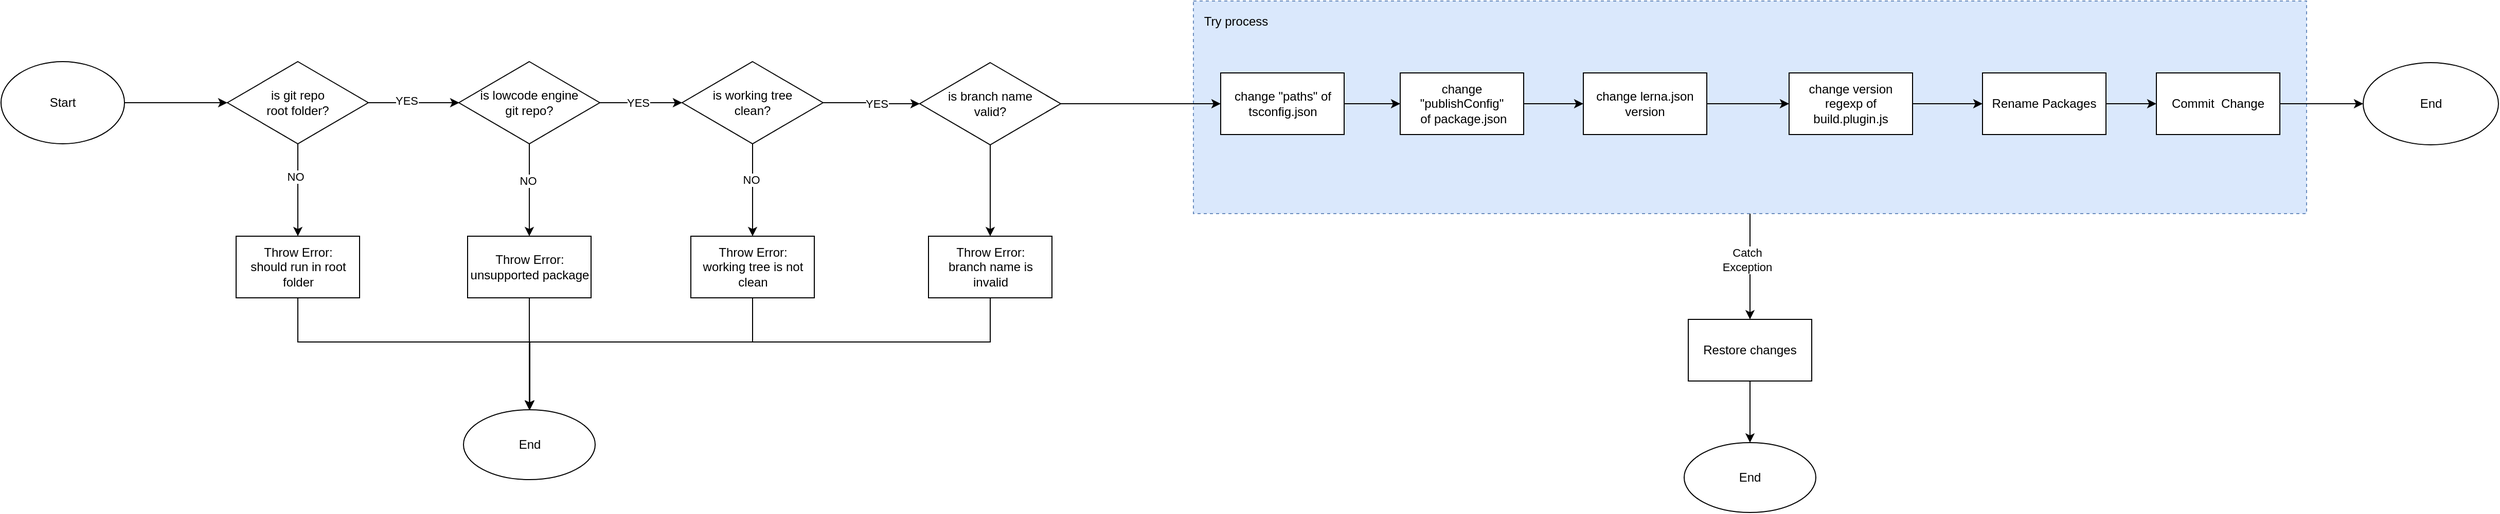 <mxfile version="22.1.0" type="github">
  <diagram id="C5RBs43oDa-KdzZeNtuy" name="Page-1">
    <mxGraphModel dx="2460" dy="1142" grid="0" gridSize="10" guides="1" tooltips="1" connect="1" arrows="1" fold="1" page="0" pageScale="1" pageWidth="827" pageHeight="1169" math="0" shadow="0">
      <root>
        <mxCell id="WIyWlLk6GJQsqaUBKTNV-0" />
        <mxCell id="WIyWlLk6GJQsqaUBKTNV-1" parent="WIyWlLk6GJQsqaUBKTNV-0" />
        <mxCell id="woDvHZoypQkjEkuBzT4G-44" value="" style="edgeStyle=orthogonalEdgeStyle;rounded=0;orthogonalLoop=1;jettySize=auto;html=1;" parent="WIyWlLk6GJQsqaUBKTNV-1" source="woDvHZoypQkjEkuBzT4G-41" target="woDvHZoypQkjEkuBzT4G-43" edge="1">
          <mxGeometry relative="1" as="geometry" />
        </mxCell>
        <mxCell id="woDvHZoypQkjEkuBzT4G-45" value="Catch&lt;br&gt;Exception" style="edgeLabel;html=1;align=center;verticalAlign=middle;resizable=0;points=[];" parent="woDvHZoypQkjEkuBzT4G-44" vertex="1" connectable="0">
          <mxGeometry x="-0.14" y="-3" relative="1" as="geometry">
            <mxPoint as="offset" />
          </mxGeometry>
        </mxCell>
        <mxCell id="woDvHZoypQkjEkuBzT4G-41" value="" style="rounded=0;whiteSpace=wrap;html=1;dashed=1;fillColor=#dae8fc;strokeColor=#6c8ebf;" parent="WIyWlLk6GJQsqaUBKTNV-1" vertex="1">
          <mxGeometry x="1010" y="196" width="1082" height="207" as="geometry" />
        </mxCell>
        <mxCell id="woDvHZoypQkjEkuBzT4G-4" value="" style="edgeStyle=orthogonalEdgeStyle;rounded=0;orthogonalLoop=1;jettySize=auto;html=1;" parent="WIyWlLk6GJQsqaUBKTNV-1" source="woDvHZoypQkjEkuBzT4G-0" target="woDvHZoypQkjEkuBzT4G-3" edge="1">
          <mxGeometry relative="1" as="geometry" />
        </mxCell>
        <mxCell id="woDvHZoypQkjEkuBzT4G-0" value="Start" style="ellipse;whiteSpace=wrap;html=1;" parent="WIyWlLk6GJQsqaUBKTNV-1" vertex="1">
          <mxGeometry x="-149" y="255" width="120" height="80" as="geometry" />
        </mxCell>
        <mxCell id="woDvHZoypQkjEkuBzT4G-6" value="" style="edgeStyle=orthogonalEdgeStyle;rounded=0;orthogonalLoop=1;jettySize=auto;html=1;" parent="WIyWlLk6GJQsqaUBKTNV-1" source="woDvHZoypQkjEkuBzT4G-3" target="woDvHZoypQkjEkuBzT4G-5" edge="1">
          <mxGeometry relative="1" as="geometry" />
        </mxCell>
        <mxCell id="woDvHZoypQkjEkuBzT4G-8" value="NO" style="edgeLabel;html=1;align=center;verticalAlign=middle;resizable=0;points=[];" parent="woDvHZoypQkjEkuBzT4G-6" vertex="1" connectable="0">
          <mxGeometry x="-0.289" y="-3" relative="1" as="geometry">
            <mxPoint as="offset" />
          </mxGeometry>
        </mxCell>
        <mxCell id="woDvHZoypQkjEkuBzT4G-10" value="" style="edgeStyle=orthogonalEdgeStyle;rounded=0;orthogonalLoop=1;jettySize=auto;html=1;" parent="WIyWlLk6GJQsqaUBKTNV-1" source="woDvHZoypQkjEkuBzT4G-3" edge="1">
          <mxGeometry relative="1" as="geometry">
            <mxPoint x="296.5" y="295" as="targetPoint" />
          </mxGeometry>
        </mxCell>
        <mxCell id="woDvHZoypQkjEkuBzT4G-11" value="YES" style="edgeLabel;html=1;align=center;verticalAlign=middle;resizable=0;points=[];" parent="woDvHZoypQkjEkuBzT4G-10" vertex="1" connectable="0">
          <mxGeometry x="-0.254" y="-3" relative="1" as="geometry">
            <mxPoint x="4" y="-5" as="offset" />
          </mxGeometry>
        </mxCell>
        <mxCell id="woDvHZoypQkjEkuBzT4G-3" value="is git repo&lt;br&gt;root folder?" style="rhombus;whiteSpace=wrap;html=1;" parent="WIyWlLk6GJQsqaUBKTNV-1" vertex="1">
          <mxGeometry x="71" y="255" width="137" height="80" as="geometry" />
        </mxCell>
        <mxCell id="woDvHZoypQkjEkuBzT4G-30" style="edgeStyle=orthogonalEdgeStyle;rounded=0;orthogonalLoop=1;jettySize=auto;html=1;" parent="WIyWlLk6GJQsqaUBKTNV-1" source="woDvHZoypQkjEkuBzT4G-5" target="woDvHZoypQkjEkuBzT4G-27" edge="1">
          <mxGeometry relative="1" as="geometry">
            <Array as="points">
              <mxPoint x="140" y="528" />
              <mxPoint x="365" y="528" />
            </Array>
          </mxGeometry>
        </mxCell>
        <mxCell id="woDvHZoypQkjEkuBzT4G-5" value="Throw Error:&lt;br&gt;should run in root folder" style="whiteSpace=wrap;html=1;" parent="WIyWlLk6GJQsqaUBKTNV-1" vertex="1">
          <mxGeometry x="79.5" y="425" width="120" height="60" as="geometry" />
        </mxCell>
        <mxCell id="woDvHZoypQkjEkuBzT4G-16" value="" style="edgeStyle=orthogonalEdgeStyle;rounded=0;orthogonalLoop=1;jettySize=auto;html=1;" parent="WIyWlLk6GJQsqaUBKTNV-1" source="woDvHZoypQkjEkuBzT4G-12" target="woDvHZoypQkjEkuBzT4G-15" edge="1">
          <mxGeometry relative="1" as="geometry" />
        </mxCell>
        <mxCell id="woDvHZoypQkjEkuBzT4G-18" value="YES" style="edgeLabel;html=1;align=center;verticalAlign=middle;resizable=0;points=[];" parent="woDvHZoypQkjEkuBzT4G-16" vertex="1" connectable="0">
          <mxGeometry x="-0.05" y="-4" relative="1" as="geometry">
            <mxPoint x="-1" y="-4" as="offset" />
          </mxGeometry>
        </mxCell>
        <mxCell id="woDvHZoypQkjEkuBzT4G-22" value="" style="edgeStyle=orthogonalEdgeStyle;rounded=0;orthogonalLoop=1;jettySize=auto;html=1;" parent="WIyWlLk6GJQsqaUBKTNV-1" source="woDvHZoypQkjEkuBzT4G-12" target="woDvHZoypQkjEkuBzT4G-21" edge="1">
          <mxGeometry relative="1" as="geometry" />
        </mxCell>
        <mxCell id="woDvHZoypQkjEkuBzT4G-23" value="NO" style="edgeLabel;html=1;align=center;verticalAlign=middle;resizable=0;points=[];" parent="woDvHZoypQkjEkuBzT4G-22" vertex="1" connectable="0">
          <mxGeometry x="-0.2" y="-2" relative="1" as="geometry">
            <mxPoint as="offset" />
          </mxGeometry>
        </mxCell>
        <mxCell id="woDvHZoypQkjEkuBzT4G-12" value="is lowcode engine&lt;br&gt;git repo?" style="rhombus;whiteSpace=wrap;html=1;" parent="WIyWlLk6GJQsqaUBKTNV-1" vertex="1">
          <mxGeometry x="296" y="255" width="137" height="80" as="geometry" />
        </mxCell>
        <mxCell id="woDvHZoypQkjEkuBzT4G-25" value="" style="edgeStyle=orthogonalEdgeStyle;rounded=0;orthogonalLoop=1;jettySize=auto;html=1;" parent="WIyWlLk6GJQsqaUBKTNV-1" source="woDvHZoypQkjEkuBzT4G-15" target="woDvHZoypQkjEkuBzT4G-24" edge="1">
          <mxGeometry relative="1" as="geometry" />
        </mxCell>
        <mxCell id="woDvHZoypQkjEkuBzT4G-26" value="NO" style="edgeLabel;html=1;align=center;verticalAlign=middle;resizable=0;points=[];" parent="woDvHZoypQkjEkuBzT4G-25" vertex="1" connectable="0">
          <mxGeometry x="-0.222" y="-2" relative="1" as="geometry">
            <mxPoint as="offset" />
          </mxGeometry>
        </mxCell>
        <mxCell id="woDvHZoypQkjEkuBzT4G-15" value="is working tree &lt;br&gt;clean?" style="rhombus;whiteSpace=wrap;html=1;" parent="WIyWlLk6GJQsqaUBKTNV-1" vertex="1">
          <mxGeometry x="513" y="255" width="137" height="80" as="geometry" />
        </mxCell>
        <mxCell id="woDvHZoypQkjEkuBzT4G-33" value="" style="edgeStyle=orthogonalEdgeStyle;rounded=0;orthogonalLoop=1;jettySize=auto;html=1;" parent="WIyWlLk6GJQsqaUBKTNV-1" source="woDvHZoypQkjEkuBzT4G-19" target="woDvHZoypQkjEkuBzT4G-32" edge="1">
          <mxGeometry relative="1" as="geometry" />
        </mxCell>
        <mxCell id="woDvHZoypQkjEkuBzT4G-19" value="change &quot;paths&quot; of tsconfig.json" style="whiteSpace=wrap;html=1;" parent="WIyWlLk6GJQsqaUBKTNV-1" vertex="1">
          <mxGeometry x="1036.5" y="266" width="120" height="60" as="geometry" />
        </mxCell>
        <mxCell id="woDvHZoypQkjEkuBzT4G-28" value="" style="edgeStyle=orthogonalEdgeStyle;rounded=0;orthogonalLoop=1;jettySize=auto;html=1;" parent="WIyWlLk6GJQsqaUBKTNV-1" source="woDvHZoypQkjEkuBzT4G-21" target="woDvHZoypQkjEkuBzT4G-27" edge="1">
          <mxGeometry relative="1" as="geometry" />
        </mxCell>
        <mxCell id="woDvHZoypQkjEkuBzT4G-21" value="Throw Error:&lt;br&gt;unsupported package" style="whiteSpace=wrap;html=1;" parent="WIyWlLk6GJQsqaUBKTNV-1" vertex="1">
          <mxGeometry x="304.5" y="425" width="120" height="60" as="geometry" />
        </mxCell>
        <mxCell id="woDvHZoypQkjEkuBzT4G-31" style="edgeStyle=orthogonalEdgeStyle;rounded=0;orthogonalLoop=1;jettySize=auto;html=1;" parent="WIyWlLk6GJQsqaUBKTNV-1" source="woDvHZoypQkjEkuBzT4G-24" target="woDvHZoypQkjEkuBzT4G-27" edge="1">
          <mxGeometry relative="1" as="geometry">
            <Array as="points">
              <mxPoint x="582" y="528" />
              <mxPoint x="365" y="528" />
            </Array>
          </mxGeometry>
        </mxCell>
        <mxCell id="woDvHZoypQkjEkuBzT4G-24" value="Throw Error:&lt;br&gt;working tree is not clean" style="whiteSpace=wrap;html=1;" parent="WIyWlLk6GJQsqaUBKTNV-1" vertex="1">
          <mxGeometry x="521.5" y="425" width="120" height="60" as="geometry" />
        </mxCell>
        <mxCell id="woDvHZoypQkjEkuBzT4G-27" value="End" style="ellipse;whiteSpace=wrap;html=1;" parent="WIyWlLk6GJQsqaUBKTNV-1" vertex="1">
          <mxGeometry x="300.5" y="594" width="128" height="68" as="geometry" />
        </mxCell>
        <mxCell id="woDvHZoypQkjEkuBzT4G-49" style="edgeStyle=orthogonalEdgeStyle;rounded=0;orthogonalLoop=1;jettySize=auto;html=1;" parent="WIyWlLk6GJQsqaUBKTNV-1" source="ut3Lwx-oATl9ZPh5UCQc-7" target="woDvHZoypQkjEkuBzT4G-48" edge="1">
          <mxGeometry relative="1" as="geometry" />
        </mxCell>
        <mxCell id="woDvHZoypQkjEkuBzT4G-32" value="change &quot;publishConfig&quot;&lt;br&gt;&amp;nbsp;of package.json" style="whiteSpace=wrap;html=1;" parent="WIyWlLk6GJQsqaUBKTNV-1" vertex="1">
          <mxGeometry x="1211" y="266" width="120" height="60" as="geometry" />
        </mxCell>
        <mxCell id="woDvHZoypQkjEkuBzT4G-38" value="" style="edgeStyle=orthogonalEdgeStyle;rounded=0;orthogonalLoop=1;jettySize=auto;html=1;" parent="WIyWlLk6GJQsqaUBKTNV-1" source="woDvHZoypQkjEkuBzT4G-34" target="woDvHZoypQkjEkuBzT4G-37" edge="1">
          <mxGeometry relative="1" as="geometry" />
        </mxCell>
        <mxCell id="woDvHZoypQkjEkuBzT4G-34" value="Rename Packages" style="whiteSpace=wrap;html=1;" parent="WIyWlLk6GJQsqaUBKTNV-1" vertex="1">
          <mxGeometry x="1777" y="266" width="120" height="60" as="geometry" />
        </mxCell>
        <mxCell id="woDvHZoypQkjEkuBzT4G-40" value="" style="edgeStyle=orthogonalEdgeStyle;rounded=0;orthogonalLoop=1;jettySize=auto;html=1;" parent="WIyWlLk6GJQsqaUBKTNV-1" source="woDvHZoypQkjEkuBzT4G-37" target="woDvHZoypQkjEkuBzT4G-39" edge="1">
          <mxGeometry relative="1" as="geometry" />
        </mxCell>
        <mxCell id="woDvHZoypQkjEkuBzT4G-37" value="Commit&amp;nbsp; Change" style="whiteSpace=wrap;html=1;" parent="WIyWlLk6GJQsqaUBKTNV-1" vertex="1">
          <mxGeometry x="1946" y="266" width="120" height="60" as="geometry" />
        </mxCell>
        <mxCell id="woDvHZoypQkjEkuBzT4G-39" value="End" style="ellipse;whiteSpace=wrap;html=1;" parent="WIyWlLk6GJQsqaUBKTNV-1" vertex="1">
          <mxGeometry x="2147" y="256" width="131.5" height="80" as="geometry" />
        </mxCell>
        <mxCell id="woDvHZoypQkjEkuBzT4G-42" value="Try process" style="text;html=1;align=center;verticalAlign=middle;resizable=0;points=[];autosize=1;strokeColor=none;fillColor=none;" parent="WIyWlLk6GJQsqaUBKTNV-1" vertex="1">
          <mxGeometry x="1011" y="203" width="80" height="26" as="geometry" />
        </mxCell>
        <mxCell id="woDvHZoypQkjEkuBzT4G-47" style="edgeStyle=orthogonalEdgeStyle;rounded=0;orthogonalLoop=1;jettySize=auto;html=1;entryX=0.5;entryY=0;entryDx=0;entryDy=0;" parent="WIyWlLk6GJQsqaUBKTNV-1" source="woDvHZoypQkjEkuBzT4G-43" target="woDvHZoypQkjEkuBzT4G-46" edge="1">
          <mxGeometry relative="1" as="geometry" />
        </mxCell>
        <mxCell id="woDvHZoypQkjEkuBzT4G-43" value="Restore changes" style="whiteSpace=wrap;html=1;rounded=0;" parent="WIyWlLk6GJQsqaUBKTNV-1" vertex="1">
          <mxGeometry x="1491" y="506" width="120" height="60" as="geometry" />
        </mxCell>
        <mxCell id="woDvHZoypQkjEkuBzT4G-46" value="End" style="ellipse;whiteSpace=wrap;html=1;" parent="WIyWlLk6GJQsqaUBKTNV-1" vertex="1">
          <mxGeometry x="1487" y="626" width="128" height="68" as="geometry" />
        </mxCell>
        <mxCell id="woDvHZoypQkjEkuBzT4G-50" style="edgeStyle=orthogonalEdgeStyle;rounded=0;orthogonalLoop=1;jettySize=auto;html=1;" parent="WIyWlLk6GJQsqaUBKTNV-1" source="woDvHZoypQkjEkuBzT4G-48" target="woDvHZoypQkjEkuBzT4G-34" edge="1">
          <mxGeometry relative="1" as="geometry" />
        </mxCell>
        <mxCell id="woDvHZoypQkjEkuBzT4G-48" value="change version regexp of build.plugin.js" style="whiteSpace=wrap;html=1;" parent="WIyWlLk6GJQsqaUBKTNV-1" vertex="1">
          <mxGeometry x="1589" y="266" width="120" height="60" as="geometry" />
        </mxCell>
        <mxCell id="ut3Lwx-oATl9ZPh5UCQc-1" value="" style="edgeStyle=orthogonalEdgeStyle;rounded=0;orthogonalLoop=1;jettySize=auto;html=1;" edge="1" parent="WIyWlLk6GJQsqaUBKTNV-1" source="woDvHZoypQkjEkuBzT4G-15" target="ut3Lwx-oATl9ZPh5UCQc-0">
          <mxGeometry relative="1" as="geometry">
            <mxPoint x="650" y="295" as="sourcePoint" />
            <mxPoint x="1037" y="296" as="targetPoint" />
          </mxGeometry>
        </mxCell>
        <mxCell id="ut3Lwx-oATl9ZPh5UCQc-2" value="YES" style="edgeLabel;html=1;align=center;verticalAlign=middle;resizable=0;points=[];" vertex="1" connectable="0" parent="ut3Lwx-oATl9ZPh5UCQc-1">
          <mxGeometry x="0.106" relative="1" as="geometry">
            <mxPoint as="offset" />
          </mxGeometry>
        </mxCell>
        <mxCell id="ut3Lwx-oATl9ZPh5UCQc-4" value="" style="edgeStyle=orthogonalEdgeStyle;rounded=0;orthogonalLoop=1;jettySize=auto;html=1;" edge="1" parent="WIyWlLk6GJQsqaUBKTNV-1" source="ut3Lwx-oATl9ZPh5UCQc-0" target="ut3Lwx-oATl9ZPh5UCQc-3">
          <mxGeometry relative="1" as="geometry" />
        </mxCell>
        <mxCell id="ut3Lwx-oATl9ZPh5UCQc-6" style="edgeStyle=orthogonalEdgeStyle;rounded=0;orthogonalLoop=1;jettySize=auto;html=1;" edge="1" parent="WIyWlLk6GJQsqaUBKTNV-1" source="ut3Lwx-oATl9ZPh5UCQc-0" target="woDvHZoypQkjEkuBzT4G-19">
          <mxGeometry relative="1" as="geometry" />
        </mxCell>
        <mxCell id="ut3Lwx-oATl9ZPh5UCQc-0" value="is branch name&lt;br&gt;valid?" style="rhombus;whiteSpace=wrap;html=1;" vertex="1" parent="WIyWlLk6GJQsqaUBKTNV-1">
          <mxGeometry x="744" y="256" width="137" height="80" as="geometry" />
        </mxCell>
        <mxCell id="ut3Lwx-oATl9ZPh5UCQc-5" style="edgeStyle=orthogonalEdgeStyle;rounded=0;orthogonalLoop=1;jettySize=auto;html=1;entryX=0.5;entryY=0;entryDx=0;entryDy=0;" edge="1" parent="WIyWlLk6GJQsqaUBKTNV-1" source="ut3Lwx-oATl9ZPh5UCQc-3" target="woDvHZoypQkjEkuBzT4G-27">
          <mxGeometry relative="1" as="geometry">
            <Array as="points">
              <mxPoint x="813" y="528" />
              <mxPoint x="365" y="528" />
            </Array>
          </mxGeometry>
        </mxCell>
        <mxCell id="ut3Lwx-oATl9ZPh5UCQc-3" value="Throw Error:&lt;br&gt;branch name is invalid" style="whiteSpace=wrap;html=1;" vertex="1" parent="WIyWlLk6GJQsqaUBKTNV-1">
          <mxGeometry x="752.5" y="425" width="120" height="60" as="geometry" />
        </mxCell>
        <mxCell id="ut3Lwx-oATl9ZPh5UCQc-8" value="" style="edgeStyle=orthogonalEdgeStyle;rounded=0;orthogonalLoop=1;jettySize=auto;html=1;" edge="1" parent="WIyWlLk6GJQsqaUBKTNV-1" source="woDvHZoypQkjEkuBzT4G-32" target="ut3Lwx-oATl9ZPh5UCQc-7">
          <mxGeometry relative="1" as="geometry">
            <mxPoint x="1322" y="296" as="sourcePoint" />
            <mxPoint x="1603" y="296" as="targetPoint" />
          </mxGeometry>
        </mxCell>
        <mxCell id="ut3Lwx-oATl9ZPh5UCQc-7" value="change lerna.json version" style="whiteSpace=wrap;html=1;" vertex="1" parent="WIyWlLk6GJQsqaUBKTNV-1">
          <mxGeometry x="1389" y="266" width="120" height="60" as="geometry" />
        </mxCell>
      </root>
    </mxGraphModel>
  </diagram>
</mxfile>

